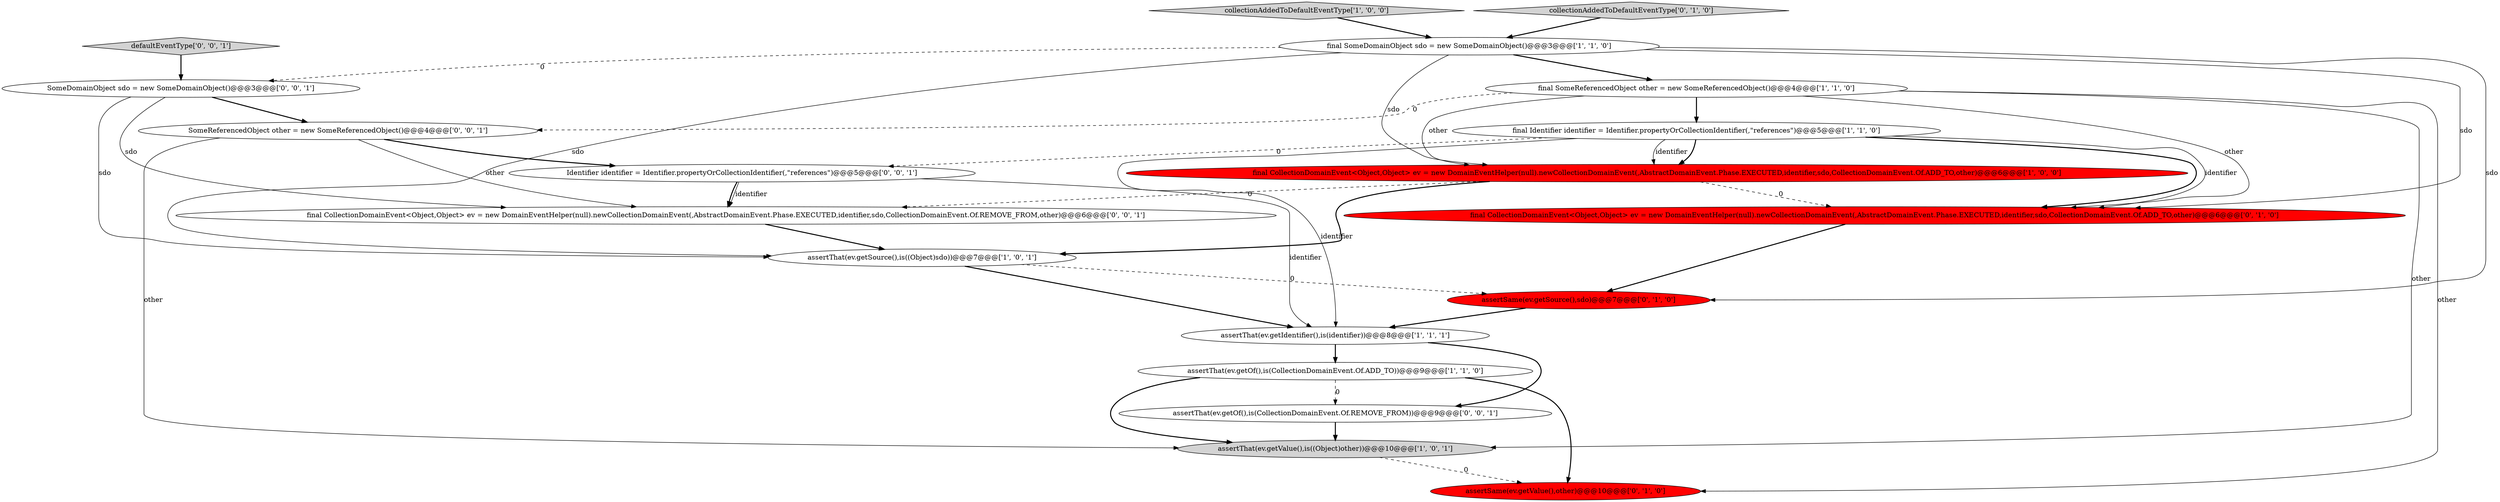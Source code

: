 digraph {
17 [style = filled, label = "assertThat(ev.getOf(),is(CollectionDomainEvent.Of.REMOVE_FROM))@@@9@@@['0', '0', '1']", fillcolor = white, shape = ellipse image = "AAA0AAABBB3BBB"];
10 [style = filled, label = "assertSame(ev.getValue(),other)@@@10@@@['0', '1', '0']", fillcolor = red, shape = ellipse image = "AAA1AAABBB2BBB"];
4 [style = filled, label = "collectionAddedToDefaultEventType['1', '0', '0']", fillcolor = lightgray, shape = diamond image = "AAA0AAABBB1BBB"];
14 [style = filled, label = "defaultEventType['0', '0', '1']", fillcolor = lightgray, shape = diamond image = "AAA0AAABBB3BBB"];
8 [style = filled, label = "final SomeDomainObject sdo = new SomeDomainObject()@@@3@@@['1', '1', '0']", fillcolor = white, shape = ellipse image = "AAA0AAABBB1BBB"];
1 [style = filled, label = "final SomeReferencedObject other = new SomeReferencedObject()@@@4@@@['1', '1', '0']", fillcolor = white, shape = ellipse image = "AAA0AAABBB1BBB"];
16 [style = filled, label = "Identifier identifier = Identifier.propertyOrCollectionIdentifier(,\"references\")@@@5@@@['0', '0', '1']", fillcolor = white, shape = ellipse image = "AAA0AAABBB3BBB"];
18 [style = filled, label = "SomeReferencedObject other = new SomeReferencedObject()@@@4@@@['0', '0', '1']", fillcolor = white, shape = ellipse image = "AAA0AAABBB3BBB"];
7 [style = filled, label = "assertThat(ev.getIdentifier(),is(identifier))@@@8@@@['1', '1', '1']", fillcolor = white, shape = ellipse image = "AAA0AAABBB1BBB"];
0 [style = filled, label = "assertThat(ev.getSource(),is((Object)sdo))@@@7@@@['1', '0', '1']", fillcolor = white, shape = ellipse image = "AAA0AAABBB1BBB"];
13 [style = filled, label = "SomeDomainObject sdo = new SomeDomainObject()@@@3@@@['0', '0', '1']", fillcolor = white, shape = ellipse image = "AAA0AAABBB3BBB"];
9 [style = filled, label = "final CollectionDomainEvent<Object,Object> ev = new DomainEventHelper(null).newCollectionDomainEvent(,AbstractDomainEvent.Phase.EXECUTED,identifier,sdo,CollectionDomainEvent.Of.ADD_TO,other)@@@6@@@['0', '1', '0']", fillcolor = red, shape = ellipse image = "AAA1AAABBB2BBB"];
3 [style = filled, label = "assertThat(ev.getValue(),is((Object)other))@@@10@@@['1', '0', '1']", fillcolor = lightgray, shape = ellipse image = "AAA0AAABBB1BBB"];
12 [style = filled, label = "assertSame(ev.getSource(),sdo)@@@7@@@['0', '1', '0']", fillcolor = red, shape = ellipse image = "AAA1AAABBB2BBB"];
6 [style = filled, label = "final CollectionDomainEvent<Object,Object> ev = new DomainEventHelper(null).newCollectionDomainEvent(,AbstractDomainEvent.Phase.EXECUTED,identifier,sdo,CollectionDomainEvent.Of.ADD_TO,other)@@@6@@@['1', '0', '0']", fillcolor = red, shape = ellipse image = "AAA1AAABBB1BBB"];
15 [style = filled, label = "final CollectionDomainEvent<Object,Object> ev = new DomainEventHelper(null).newCollectionDomainEvent(,AbstractDomainEvent.Phase.EXECUTED,identifier,sdo,CollectionDomainEvent.Of.REMOVE_FROM,other)@@@6@@@['0', '0', '1']", fillcolor = white, shape = ellipse image = "AAA0AAABBB3BBB"];
11 [style = filled, label = "collectionAddedToDefaultEventType['0', '1', '0']", fillcolor = lightgray, shape = diamond image = "AAA0AAABBB2BBB"];
5 [style = filled, label = "final Identifier identifier = Identifier.propertyOrCollectionIdentifier(,\"references\")@@@5@@@['1', '1', '0']", fillcolor = white, shape = ellipse image = "AAA0AAABBB1BBB"];
2 [style = filled, label = "assertThat(ev.getOf(),is(CollectionDomainEvent.Of.ADD_TO))@@@9@@@['1', '1', '0']", fillcolor = white, shape = ellipse image = "AAA0AAABBB1BBB"];
1->5 [style = bold, label=""];
5->7 [style = solid, label="identifier"];
16->15 [style = bold, label=""];
7->17 [style = bold, label=""];
5->9 [style = bold, label=""];
1->10 [style = solid, label="other"];
2->3 [style = bold, label=""];
6->9 [style = dashed, label="0"];
8->12 [style = solid, label="sdo"];
1->6 [style = solid, label="other"];
6->0 [style = bold, label=""];
1->18 [style = dashed, label="0"];
1->9 [style = solid, label="other"];
8->9 [style = solid, label="sdo"];
0->12 [style = dashed, label="0"];
2->10 [style = bold, label=""];
2->17 [style = dashed, label="0"];
12->7 [style = bold, label=""];
8->13 [style = dashed, label="0"];
0->7 [style = bold, label=""];
5->16 [style = dashed, label="0"];
8->1 [style = bold, label=""];
13->15 [style = solid, label="sdo"];
18->3 [style = solid, label="other"];
16->7 [style = solid, label="identifier"];
5->6 [style = bold, label=""];
5->6 [style = solid, label="identifier"];
6->15 [style = dashed, label="0"];
7->2 [style = bold, label=""];
15->0 [style = bold, label=""];
5->9 [style = solid, label="identifier"];
8->0 [style = solid, label="sdo"];
1->3 [style = solid, label="other"];
17->3 [style = bold, label=""];
4->8 [style = bold, label=""];
11->8 [style = bold, label=""];
8->6 [style = solid, label="sdo"];
13->0 [style = solid, label="sdo"];
18->15 [style = solid, label="other"];
16->15 [style = solid, label="identifier"];
9->12 [style = bold, label=""];
3->10 [style = dashed, label="0"];
14->13 [style = bold, label=""];
13->18 [style = bold, label=""];
18->16 [style = bold, label=""];
}

